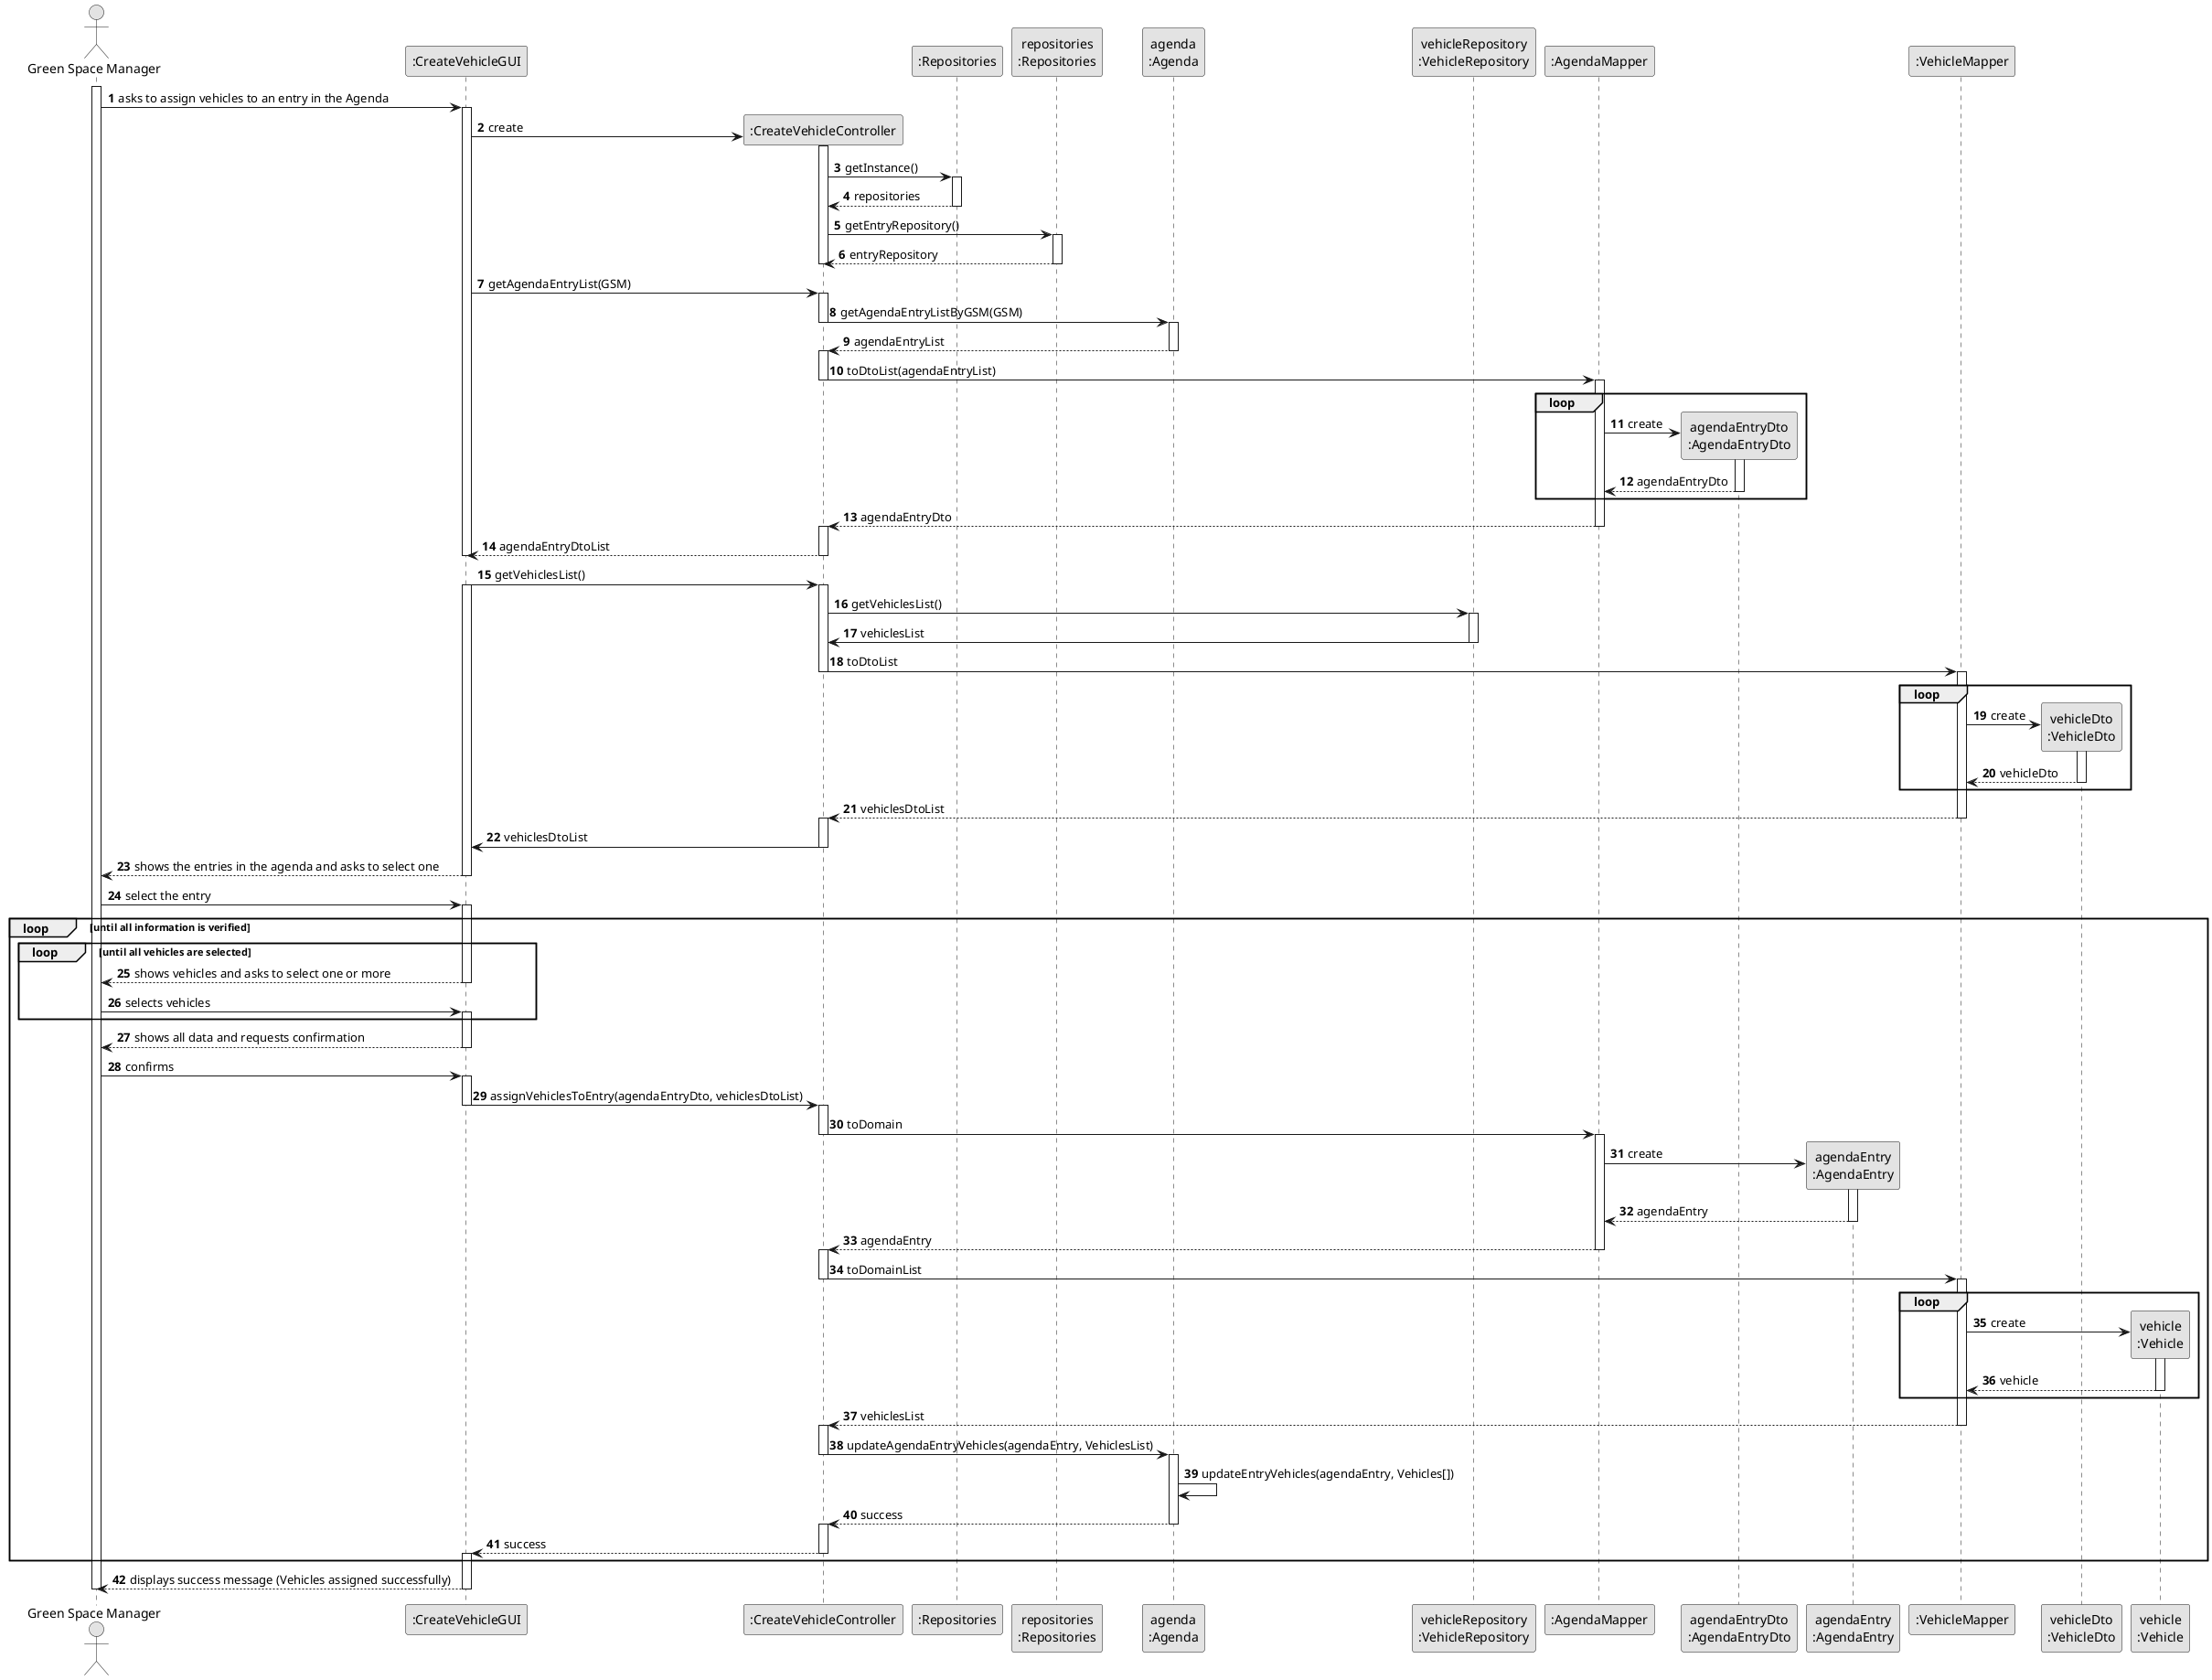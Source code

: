 
@startuml
skinparam monochrome true
skinparam packageStyle rectangle
skinparam shadowing false


autonumber

actor "Green Space Manager" as GSM
participant ":CreateVehicleGUI" as GUI
participant ":CreateVehicleController" as CTRL
participant ":Repositories" as RepositorySingleton
participant "repositories\n:Repositories" as PLAT
participant "agenda\n:Agenda" as AgendaRepo
participant "vehicleRepository\n:VehicleRepository" as VehicleRepository
participant ":AgendaMapper" as AgendaMapper
participant "agendaEntryDto\n:AgendaEntryDto" as AgendaEntryDto
participant "agendaEntry\n:AgendaEntry" as AgendaEntry
participant ":VehicleMapper" as VehicleMapper
participant "vehicleDto\n:VehicleDto" as VehicleDto
participant "vehicle\n:Vehicle" as Vehicle


activate GSM

    GSM -> GUI : asks to assign vehicles to an entry in the Agenda
    activate GUI

        GUI -> CTRL** : create
                activate CTRL

                    CTRL -> RepositorySingleton : getInstance()
                    activate RepositorySingleton

                        RepositorySingleton --> CTRL : repositories
                    deactivate RepositorySingleton

                    CTRL -> PLAT : getEntryRepository()
                    activate PLAT

                        PLAT --> CTRL : entryRepository
                    deactivate PLAT

                     deactivate CTRL


        GUI -> CTRL: getAgendaEntryList(GSM)
        activate CTRL

            CTRL -> AgendaRepo: getAgendaEntryListByGSM(GSM)
            deactivate CTRL
            activate AgendaRepo

            AgendaRepo --> CTRL: agendaEntryList
            deactivate AgendaRepo
            activate CTRL

                            CTRL -> AgendaMapper : toDtoList(agendaEntryList)
                            deactivate CTRL
                            activate AgendaMapper

                            loop
                                AgendaMapper -> AgendaEntryDto** : create
                                activate AgendaEntryDto

                                AgendaEntryDto --> AgendaMapper : agendaEntryDto
                                deactivate AgendaEntryDto
                            end

                            AgendaMapper --> CTRL : agendaEntryDto
                            deactivate AgendaMapper
                            activate CTRL

                        CTRL --> GUI : agendaEntryDtoList
                        deactivate CTRL
                        deactivate GUI

        GUI -> CTRL : getVehiclesList()
        activate GUI
        activate CTRL

                CTRL -> VehicleRepository : getVehiclesList()
                activate VehicleRepository

                VehicleRepository -> CTRL : vehiclesList
                deactivate VehicleRepository

                CTRL -> VehicleMapper: toDtoList
                deactivate CTRL
                activate VehicleMapper

                loop

                    VehicleMapper -> VehicleDto**: create
                    activate VehicleDto

                    VehicleDto --> VehicleMapper: vehicleDto
                    deactivate VehicleDto

                end loop

                VehicleMapper --> CTRL: vehiclesDtoList
                deactivate VehicleMapper
                activate CTRL

                CTRL -> GUI : vehiclesDtoList
                deactivate CTRL

    GUI --> GSM : shows the entries in the agenda and asks to select one
    deactivate GUI

    GSM -> GUI : select the entry
    activate GUI

    loop until all information is verified
    loop until all vehicles are selected

    GUI --> GSM : shows vehicles and asks to select one or more
    deactivate GUI

    GSM -> GUI: selects vehicles
    activate GUI

    end loop

    GUI --> GSM : shows all data and requests confirmation
    deactivate GUI

    GSM -> GUI: confirms
    activate GUI

        GUI -> CTRL : assignVehiclesToEntry(agendaEntryDto, vehiclesDtoList)
                        deactivate GUI
                        activate CTRL

                            CTRL -> AgendaMapper: toDomain
                            deactivate CTRL
                            activate AgendaMapper

                                AgendaMapper -> AgendaEntry**: create
                                activate AgendaEntry

                                AgendaEntry --> AgendaMapper: agendaEntry
                                deactivate AgendaEntry

                        AgendaMapper --> CTRL: agendaEntry
                        deactivate AgendaMapper
                        activate CTRL

                            CTRL -> VehicleMapper: toDomainList
                            deactivate CTRL
                            activate VehicleMapper

                                loop

                                VehicleMapper -> Vehicle**: create
                                activate Vehicle

                                Vehicle --> VehicleMapper: vehicle
                                deactivate Vehicle

                                end loop

                            VehicleMapper --> CTRL: vehiclesList
                            deactivate VehicleMapper
                            activate CTRL




                            CTRL -> AgendaRepo : updateAgendaEntryVehicles(agendaEntry, VehiclesList)
                            deactivate CTRL
                            activate AgendaRepo



                                AgendaRepo -> AgendaRepo : updateEntryVehicles(agendaEntry, Vehicles[])

                            AgendaRepo --> CTRL : success
                            deactivate AgendaRepo
                            activate CTRL

        CTRL --> GUI : success
        deactivate CTRL
        activate GUI
        end

    GUI --> GSM : displays success message (Vehicles assigned successfully)
    deactivate GUI


deactivate GSM

@enduml
